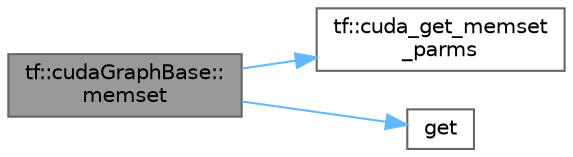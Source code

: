 digraph "tf::cudaGraphBase::memset"
{
 // LATEX_PDF_SIZE
  bgcolor="transparent";
  edge [fontname=Helvetica,fontsize=10,labelfontname=Helvetica,labelfontsize=10];
  node [fontname=Helvetica,fontsize=10,shape=box,height=0.2,width=0.4];
  rankdir="LR";
  Node1 [id="Node000001",label="tf::cudaGraphBase::\lmemset",height=0.2,width=0.4,color="gray40", fillcolor="grey60", style="filled", fontcolor="black",tooltip="creates a memset task that fills untyped data with a byte value"];
  Node1 -> Node2 [id="edge1_Node000001_Node000002",color="steelblue1",style="solid",tooltip=" "];
  Node2 [id="Node000002",label="tf::cuda_get_memset\l_parms",height=0.2,width=0.4,color="grey40", fillcolor="white", style="filled",URL="$namespacetf.html#abdd529e729947d7b3123de89e43eb871",tooltip="gets the memset node parameter of a memcpy task (untyped)"];
  Node1 -> Node3 [id="edge2_Node000001_Node000003",color="steelblue1",style="solid",tooltip=" "];
  Node3 [id="Node000003",label="get",height=0.2,width=0.4,color="grey40", fillcolor="white", style="filled",URL="$stdlist__overload_8cpp.html#a120a90058439faee14791b33f94c0693",tooltip=" "];
}

